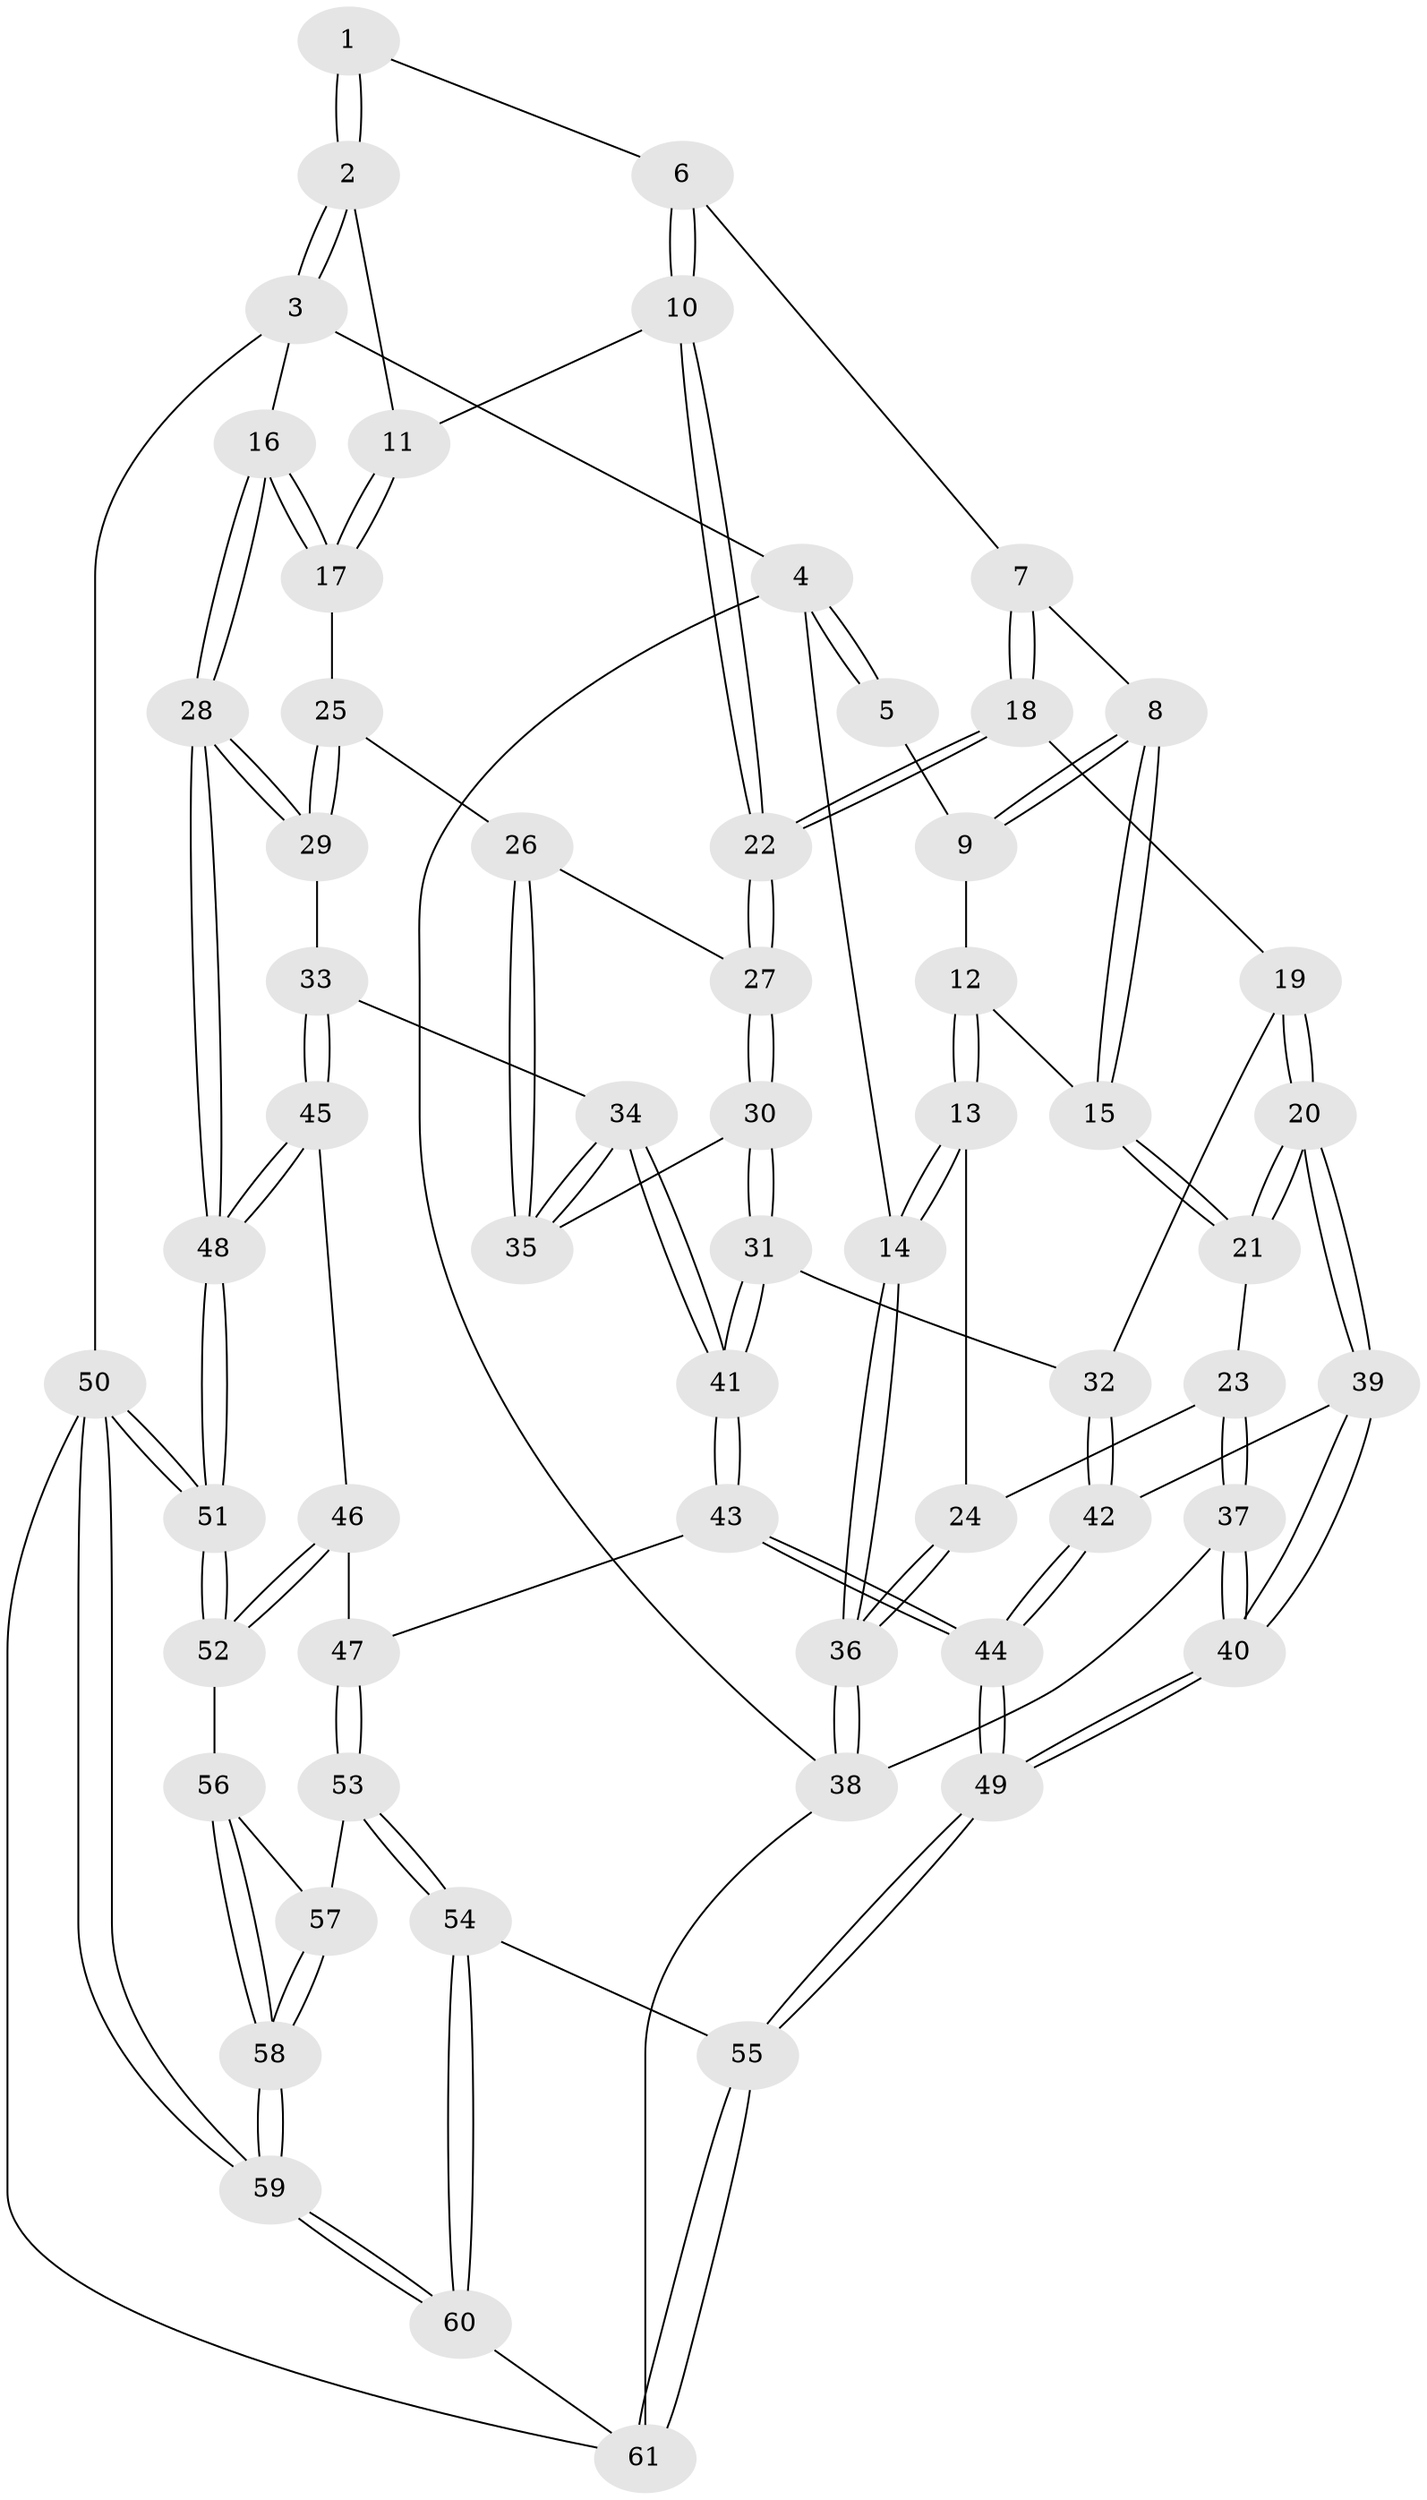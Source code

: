 // coarse degree distribution, {4: 0.40476190476190477, 5: 0.3333333333333333, 6: 0.11904761904761904, 3: 0.07142857142857142, 7: 0.023809523809523808, 8: 0.023809523809523808, 2: 0.023809523809523808}
// Generated by graph-tools (version 1.1) at 2025/21/03/04/25 18:21:36]
// undirected, 61 vertices, 149 edges
graph export_dot {
graph [start="1"]
  node [color=gray90,style=filled];
  1 [pos="+0.2810677067901425+0"];
  2 [pos="+0.7317920405189133+0"];
  3 [pos="+1+0"];
  4 [pos="+0+0"];
  5 [pos="+0.09142719040135353+0"];
  6 [pos="+0.36876786882192036+0.06365947108292003"];
  7 [pos="+0.3850410512269203+0.1775219687013929"];
  8 [pos="+0.298726732099966+0.20323053458323426"];
  9 [pos="+0.23412488117311644+0.12765840090668407"];
  10 [pos="+0.6707203857218619+0.10610598201221806"];
  11 [pos="+0.7085500310041632+0.04790961125336017"];
  12 [pos="+0.160420910422075+0.20986158686848044"];
  13 [pos="+0.09343559737726358+0.21709137337183784"];
  14 [pos="+0+0"];
  15 [pos="+0.27312915282046735+0.22952760731638977"];
  16 [pos="+1+0.2930161278754075"];
  17 [pos="+0.8916491290743764+0.21912705408640346"];
  18 [pos="+0.4854372912335676+0.25000043045993825"];
  19 [pos="+0.47469663413561686+0.263185490317494"];
  20 [pos="+0.3317530737360585+0.41501460406093255"];
  21 [pos="+0.2558012256794343+0.3459120780903446"];
  22 [pos="+0.5948497166864035+0.2441175732010807"];
  23 [pos="+0.14397783048350932+0.3440229853391887"];
  24 [pos="+0.1414957940629198+0.3408698255841114"];
  25 [pos="+0.8156205869155071+0.333747052550405"];
  26 [pos="+0.7852654146651787+0.3443036260195483"];
  27 [pos="+0.594907775446268+0.24424636729360447"];
  28 [pos="+1+0.3679408746210891"];
  29 [pos="+0.9088515354993258+0.4008678441139636"];
  30 [pos="+0.6049404618936073+0.38370896309115543"];
  31 [pos="+0.6021596769525027+0.43517679975619095"];
  32 [pos="+0.47411252338903737+0.4748605388489563"];
  33 [pos="+0.8205137941693018+0.4779443059066654"];
  34 [pos="+0.7903696362704727+0.46995464685659266"];
  35 [pos="+0.7798845077906591+0.4162248208863348"];
  36 [pos="+0+0.38221970185301574"];
  37 [pos="+0.05172481223929292+0.6533568256932241"];
  38 [pos="+0+0.6525519866552417"];
  39 [pos="+0.33365554834434863+0.44278529090218804"];
  40 [pos="+0.19682787314518113+0.6972302883038707"];
  41 [pos="+0.6570285662403358+0.5427484666105117"];
  42 [pos="+0.459475797385057+0.48203315862456886"];
  43 [pos="+0.6514051834121443+0.5936435141168622"];
  44 [pos="+0.5024715147953177+0.6809422289677086"];
  45 [pos="+0.8595708163050065+0.5297576413464897"];
  46 [pos="+0.7680145214534128+0.6646063050177559"];
  47 [pos="+0.7493946501176746+0.6697535353833692"];
  48 [pos="+1+0.633332175928006"];
  49 [pos="+0.3545290469579522+0.8518540830653831"];
  50 [pos="+1+1"];
  51 [pos="+1+0.7016947069211086"];
  52 [pos="+1+0.70399088115211"];
  53 [pos="+0.7463118285677646+0.8258230625406071"];
  54 [pos="+0.7091150953360009+0.8556935324913847"];
  55 [pos="+0.36666224587127627+0.8916855592181075"];
  56 [pos="+1+0.7873019641033989"];
  57 [pos="+0.8233541578925957+0.8419061429038149"];
  58 [pos="+0.8738751700691286+1"];
  59 [pos="+0.8444518996702611+1"];
  60 [pos="+0.8246809737733392+1"];
  61 [pos="+0.3481257584570052+1"];
  1 -- 2;
  1 -- 2;
  1 -- 6;
  2 -- 3;
  2 -- 3;
  2 -- 11;
  3 -- 4;
  3 -- 16;
  3 -- 50;
  4 -- 5;
  4 -- 5;
  4 -- 14;
  4 -- 38;
  5 -- 9;
  6 -- 7;
  6 -- 10;
  6 -- 10;
  7 -- 8;
  7 -- 18;
  7 -- 18;
  8 -- 9;
  8 -- 9;
  8 -- 15;
  8 -- 15;
  9 -- 12;
  10 -- 11;
  10 -- 22;
  10 -- 22;
  11 -- 17;
  11 -- 17;
  12 -- 13;
  12 -- 13;
  12 -- 15;
  13 -- 14;
  13 -- 14;
  13 -- 24;
  14 -- 36;
  14 -- 36;
  15 -- 21;
  15 -- 21;
  16 -- 17;
  16 -- 17;
  16 -- 28;
  16 -- 28;
  17 -- 25;
  18 -- 19;
  18 -- 22;
  18 -- 22;
  19 -- 20;
  19 -- 20;
  19 -- 32;
  20 -- 21;
  20 -- 21;
  20 -- 39;
  20 -- 39;
  21 -- 23;
  22 -- 27;
  22 -- 27;
  23 -- 24;
  23 -- 37;
  23 -- 37;
  24 -- 36;
  24 -- 36;
  25 -- 26;
  25 -- 29;
  25 -- 29;
  26 -- 27;
  26 -- 35;
  26 -- 35;
  27 -- 30;
  27 -- 30;
  28 -- 29;
  28 -- 29;
  28 -- 48;
  28 -- 48;
  29 -- 33;
  30 -- 31;
  30 -- 31;
  30 -- 35;
  31 -- 32;
  31 -- 41;
  31 -- 41;
  32 -- 42;
  32 -- 42;
  33 -- 34;
  33 -- 45;
  33 -- 45;
  34 -- 35;
  34 -- 35;
  34 -- 41;
  34 -- 41;
  36 -- 38;
  36 -- 38;
  37 -- 38;
  37 -- 40;
  37 -- 40;
  38 -- 61;
  39 -- 40;
  39 -- 40;
  39 -- 42;
  40 -- 49;
  40 -- 49;
  41 -- 43;
  41 -- 43;
  42 -- 44;
  42 -- 44;
  43 -- 44;
  43 -- 44;
  43 -- 47;
  44 -- 49;
  44 -- 49;
  45 -- 46;
  45 -- 48;
  45 -- 48;
  46 -- 47;
  46 -- 52;
  46 -- 52;
  47 -- 53;
  47 -- 53;
  48 -- 51;
  48 -- 51;
  49 -- 55;
  49 -- 55;
  50 -- 51;
  50 -- 51;
  50 -- 59;
  50 -- 59;
  50 -- 61;
  51 -- 52;
  51 -- 52;
  52 -- 56;
  53 -- 54;
  53 -- 54;
  53 -- 57;
  54 -- 55;
  54 -- 60;
  54 -- 60;
  55 -- 61;
  55 -- 61;
  56 -- 57;
  56 -- 58;
  56 -- 58;
  57 -- 58;
  57 -- 58;
  58 -- 59;
  58 -- 59;
  59 -- 60;
  59 -- 60;
  60 -- 61;
}
